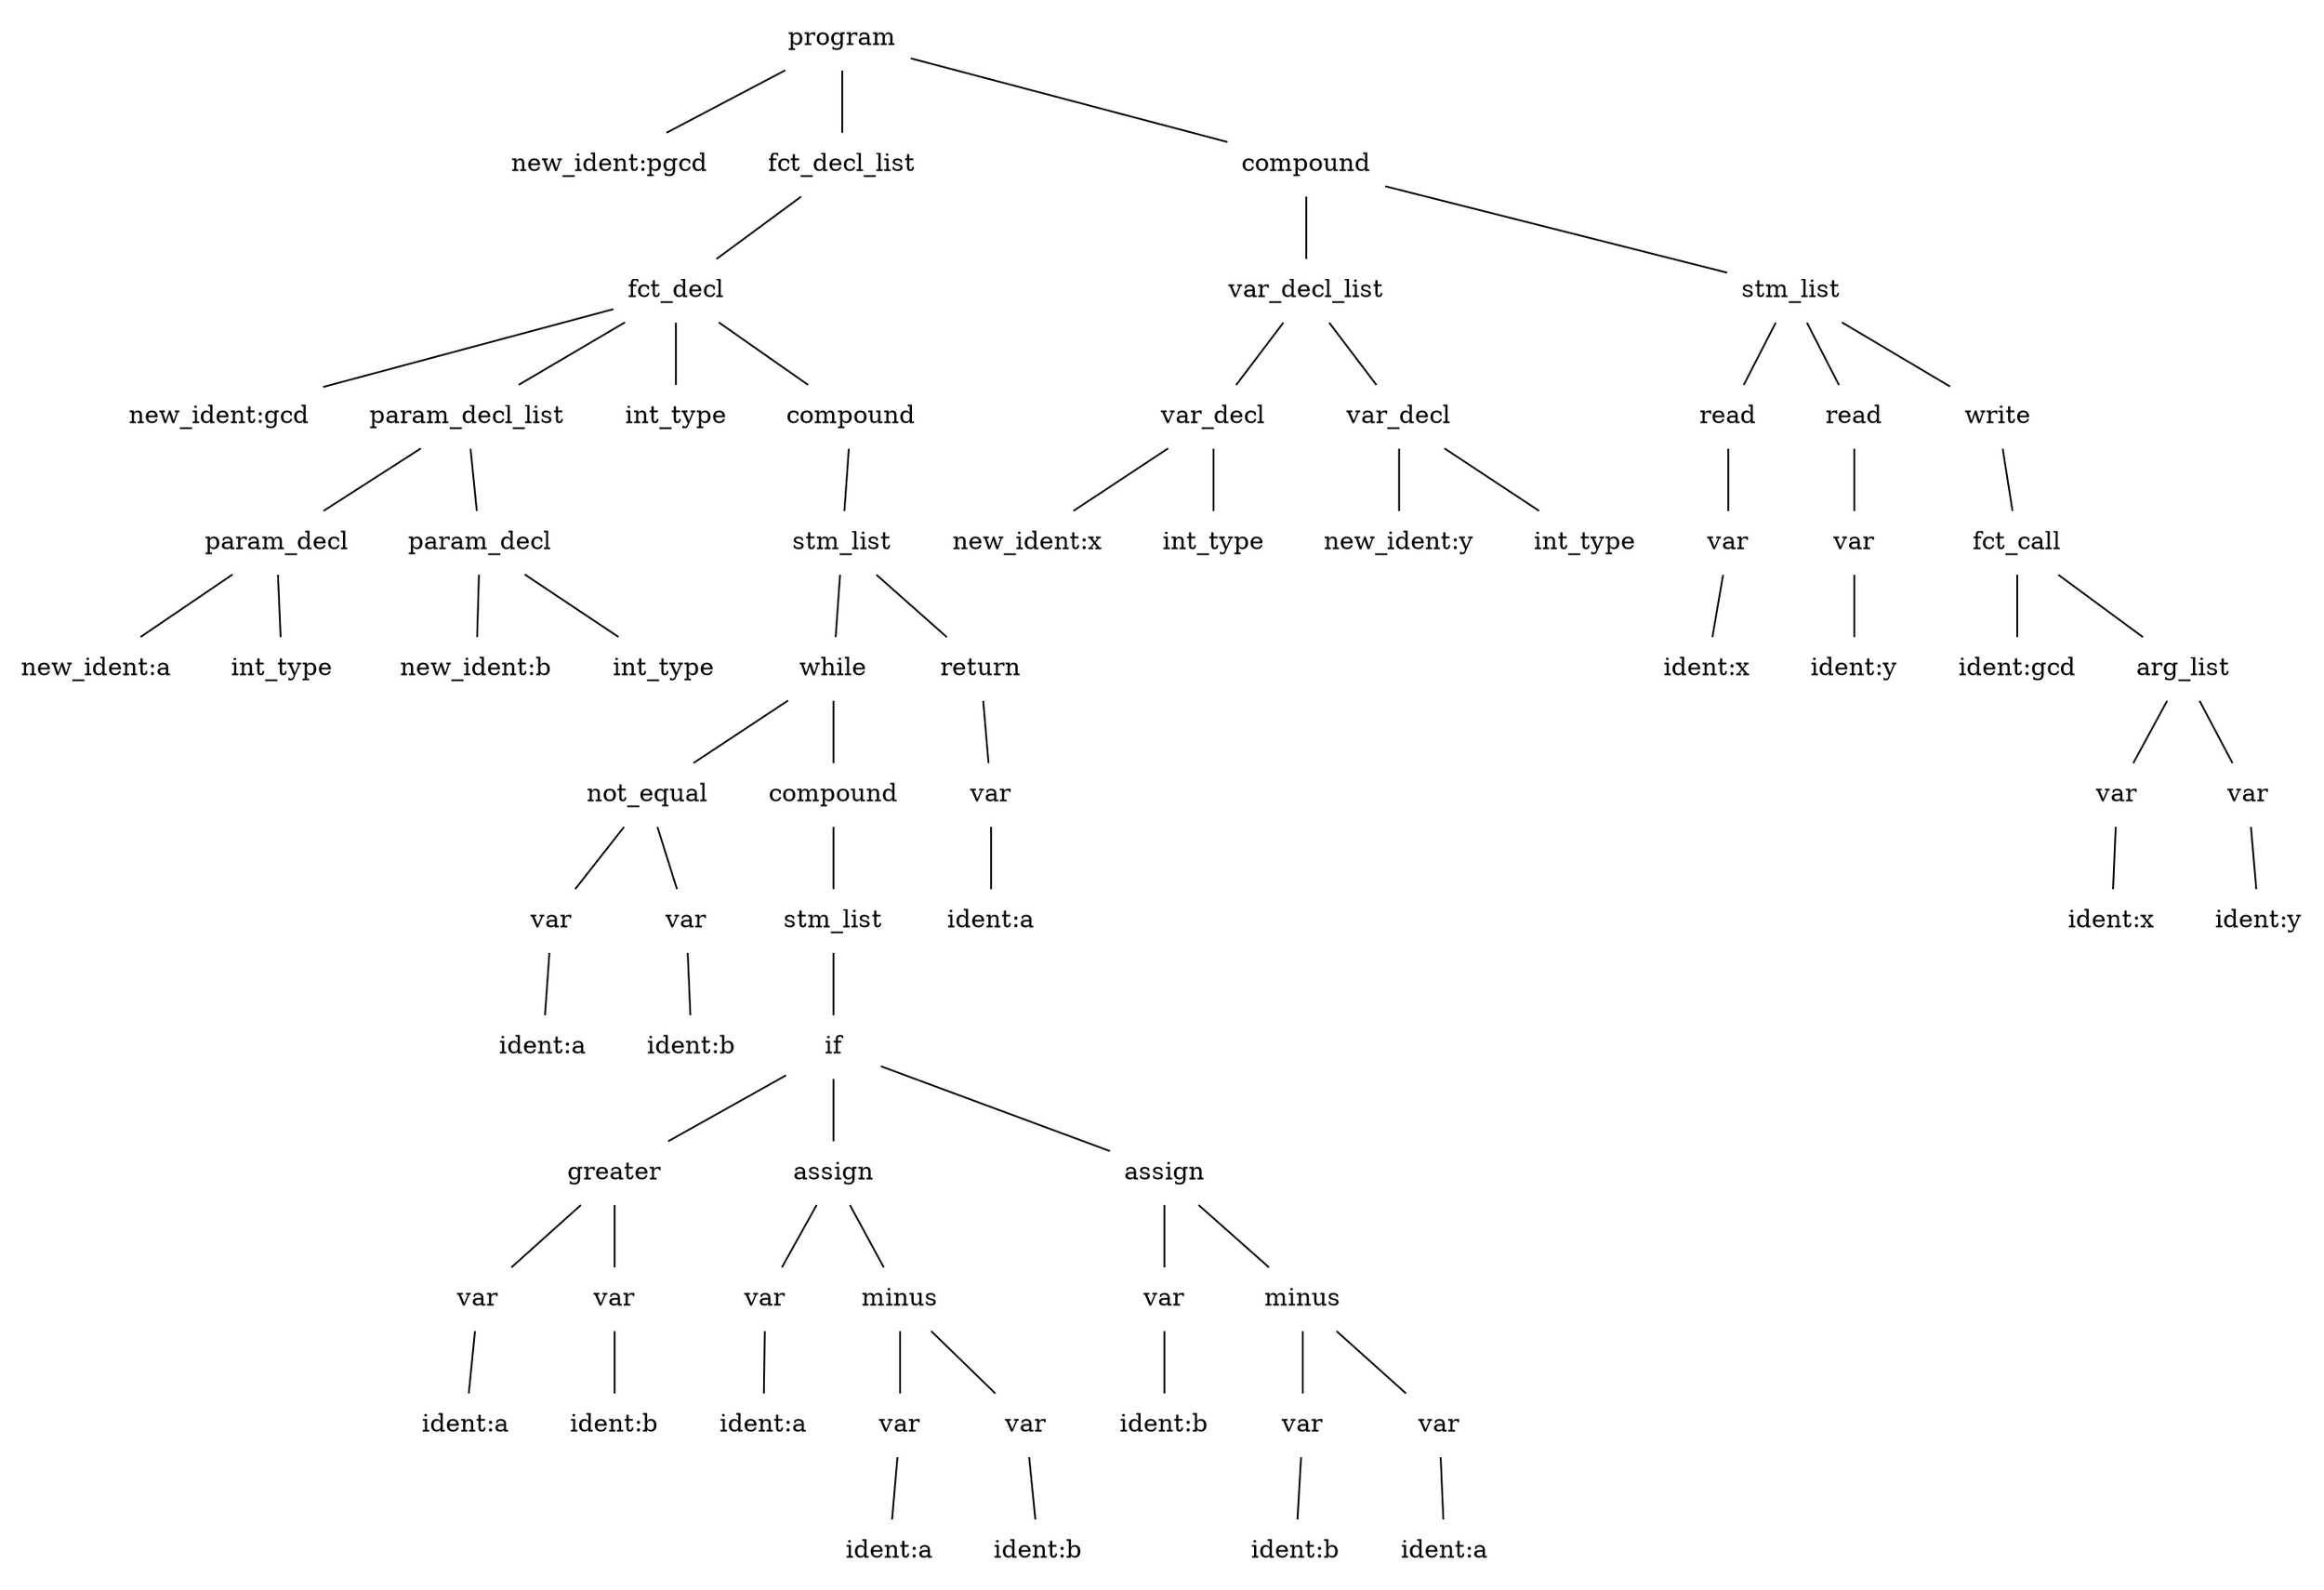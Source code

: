 digraph ast1_pgcd {
size="20,20"
node [shape=plaintext]
edge [dir=none]
n70 [label="program"]
n0 [label="new_ident:pgcd"]

n70 -> n0;
n46 [label="fct_decl_list"]
n45 [label="fct_decl"]
n1 [label="new_ident:gcd"]

n45 -> n1;
n8 [label="param_decl_list"]
n4 [label="param_decl"]
n2 [label="new_ident:a"]

n4 -> n2;
n3 [label="int_type"]

n4 -> n3;

n8 -> n4;
n7 [label="param_decl"]
n5 [label="new_ident:b"]

n7 -> n5;
n6 [label="int_type"]

n7 -> n6;

n8 -> n7;

n45 -> n8;
n9 [label="int_type"]

n45 -> n9;
n44 [label="compound"]
n43 [label="stm_list"]
n39 [label="while"]
n14 [label="not_equal"]
n11 [label="var"]
n10 [label="ident:a"]

n11 -> n10;

n14 -> n11;
n13 [label="var"]
n12 [label="ident:b"]

n13 -> n12;

n14 -> n13;

n39 -> n14;
n38 [label="compound"]
n37 [label="stm_list"]
n36 [label="if"]
n19 [label="greater"]
n16 [label="var"]
n15 [label="ident:a"]

n16 -> n15;

n19 -> n16;
n18 [label="var"]
n17 [label="ident:b"]

n18 -> n17;

n19 -> n18;

n36 -> n19;
n27 [label="assign"]
n21 [label="var"]
n20 [label="ident:a"]

n21 -> n20;

n27 -> n21;
n26 [label="minus"]
n23 [label="var"]
n22 [label="ident:a"]

n23 -> n22;

n26 -> n23;
n25 [label="var"]
n24 [label="ident:b"]

n25 -> n24;

n26 -> n25;

n27 -> n26;

n36 -> n27;
n35 [label="assign"]
n29 [label="var"]
n28 [label="ident:b"]

n29 -> n28;

n35 -> n29;
n34 [label="minus"]
n31 [label="var"]
n30 [label="ident:b"]

n31 -> n30;

n34 -> n31;
n33 [label="var"]
n32 [label="ident:a"]

n33 -> n32;

n34 -> n33;

n35 -> n34;

n36 -> n35;

n37 -> n36;

n38 -> n37;

n39 -> n38;

n43 -> n39;
n42 [label="return"]
n41 [label="var"]
n40 [label="ident:a"]

n41 -> n40;

n42 -> n41;

n43 -> n42;

n44 -> n43;

n45 -> n44;

n46 -> n45;

n70 -> n46;
n69 [label="compound"]
n53 [label="var_decl_list"]
n49 [label="var_decl"]
n47 [label="new_ident:x"]

n49 -> n47;
n48 [label="int_type"]

n49 -> n48;

n53 -> n49;
n52 [label="var_decl"]
n50 [label="new_ident:y"]

n52 -> n50;
n51 [label="int_type"]

n52 -> n51;

n53 -> n52;

n69 -> n53;
n68 [label="stm_list"]
n56 [label="read"]
n55 [label="var"]
n54 [label="ident:x"]

n55 -> n54;

n56 -> n55;

n68 -> n56;
n59 [label="read"]
n58 [label="var"]
n57 [label="ident:y"]

n58 -> n57;

n59 -> n58;

n68 -> n59;
n67 [label="write"]
n66 [label="fct_call"]
n60 [label="ident:gcd"]

n66 -> n60;
n65 [label="arg_list"]
n62 [label="var"]
n61 [label="ident:x"]

n62 -> n61;

n65 -> n62;
n64 [label="var"]
n63 [label="ident:y"]

n64 -> n63;

n65 -> n64;

n66 -> n65;

n67 -> n66;

n68 -> n67;

n69 -> n68;

n70 -> n69;
}
